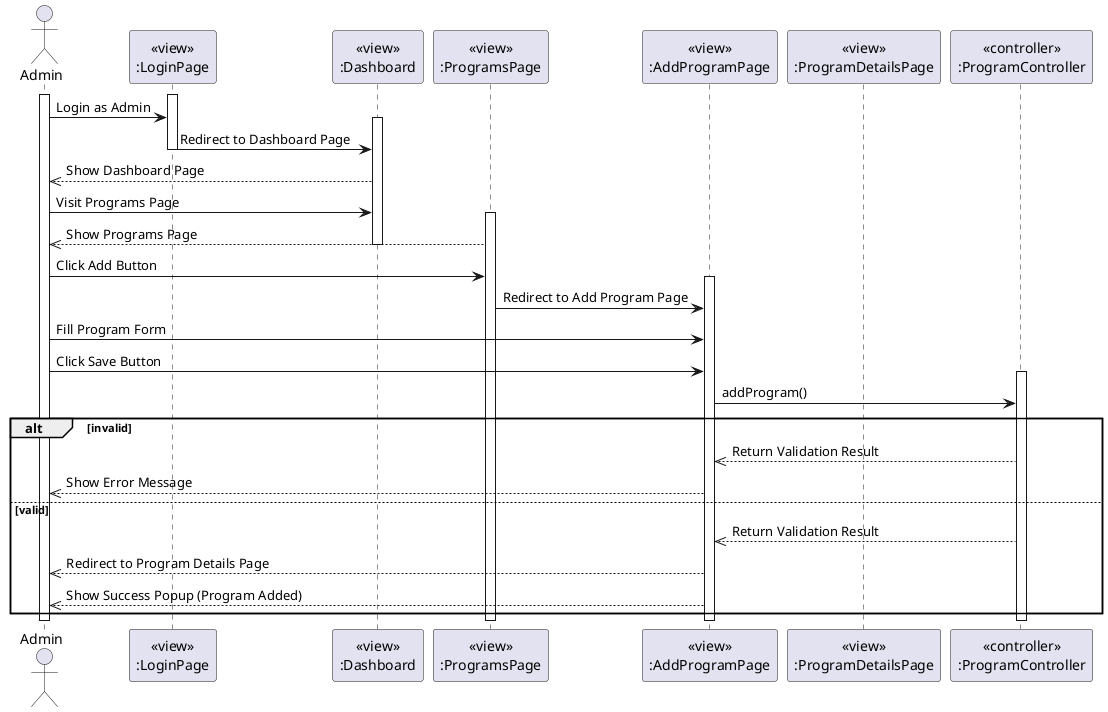 @startuml AddProgram
actor Admin
participant LoginPageView [
  <<view>>
  :LoginPage
]

participant DashboardView [
  <<view>>
  :Dashboard
]

participant ProgramsView [
  <<view>>
  :ProgramsPage
]

participant AddProgramPageView [
  <<view>>
  :AddProgramPage
]

participant ProgramDetailsPageView [
  <<view>>
  :ProgramDetailsPage
]

participant ProgramController [
  <<controller>>
  :ProgramController
]

activate Admin
activate LoginPageView
Admin -> LoginPageView: Login as Admin
activate DashboardView
LoginPageView -> DashboardView: Redirect to Dashboard Page
deactivate LoginPageView

DashboardView -->> Admin: Show Dashboard Page

Admin -> DashboardView: Visit Programs Page
activate ProgramsView
ProgramsView -->> Admin: Show Programs Page
deactivate DashboardView

Admin -> ProgramsView: Click Add Button

activate AddProgramPageView
ProgramsView -> AddProgramPageView: Redirect to Add Program Page

Admin -> AddProgramPageView: Fill Program Form
Admin -> AddProgramPageView: Click Save Button

activate ProgramController
AddProgramPageView -> ProgramController: addProgram()
alt invalid
    ProgramController -->> AddProgramPageView: Return Validation Result
    AddProgramPageView -->> Admin: Show Error Message
else valid
    ProgramController -->> AddProgramPageView: Return Validation Result
    AddProgramPageView -->> Admin: Redirect to Program Details Page
    AddProgramPageView -->> Admin: Show Success Popup (Program Added)
end

deactivate ProgramController
deactivate Admin
deactivate ProgramsView
deactivate AddProgramPageView
@enduml

